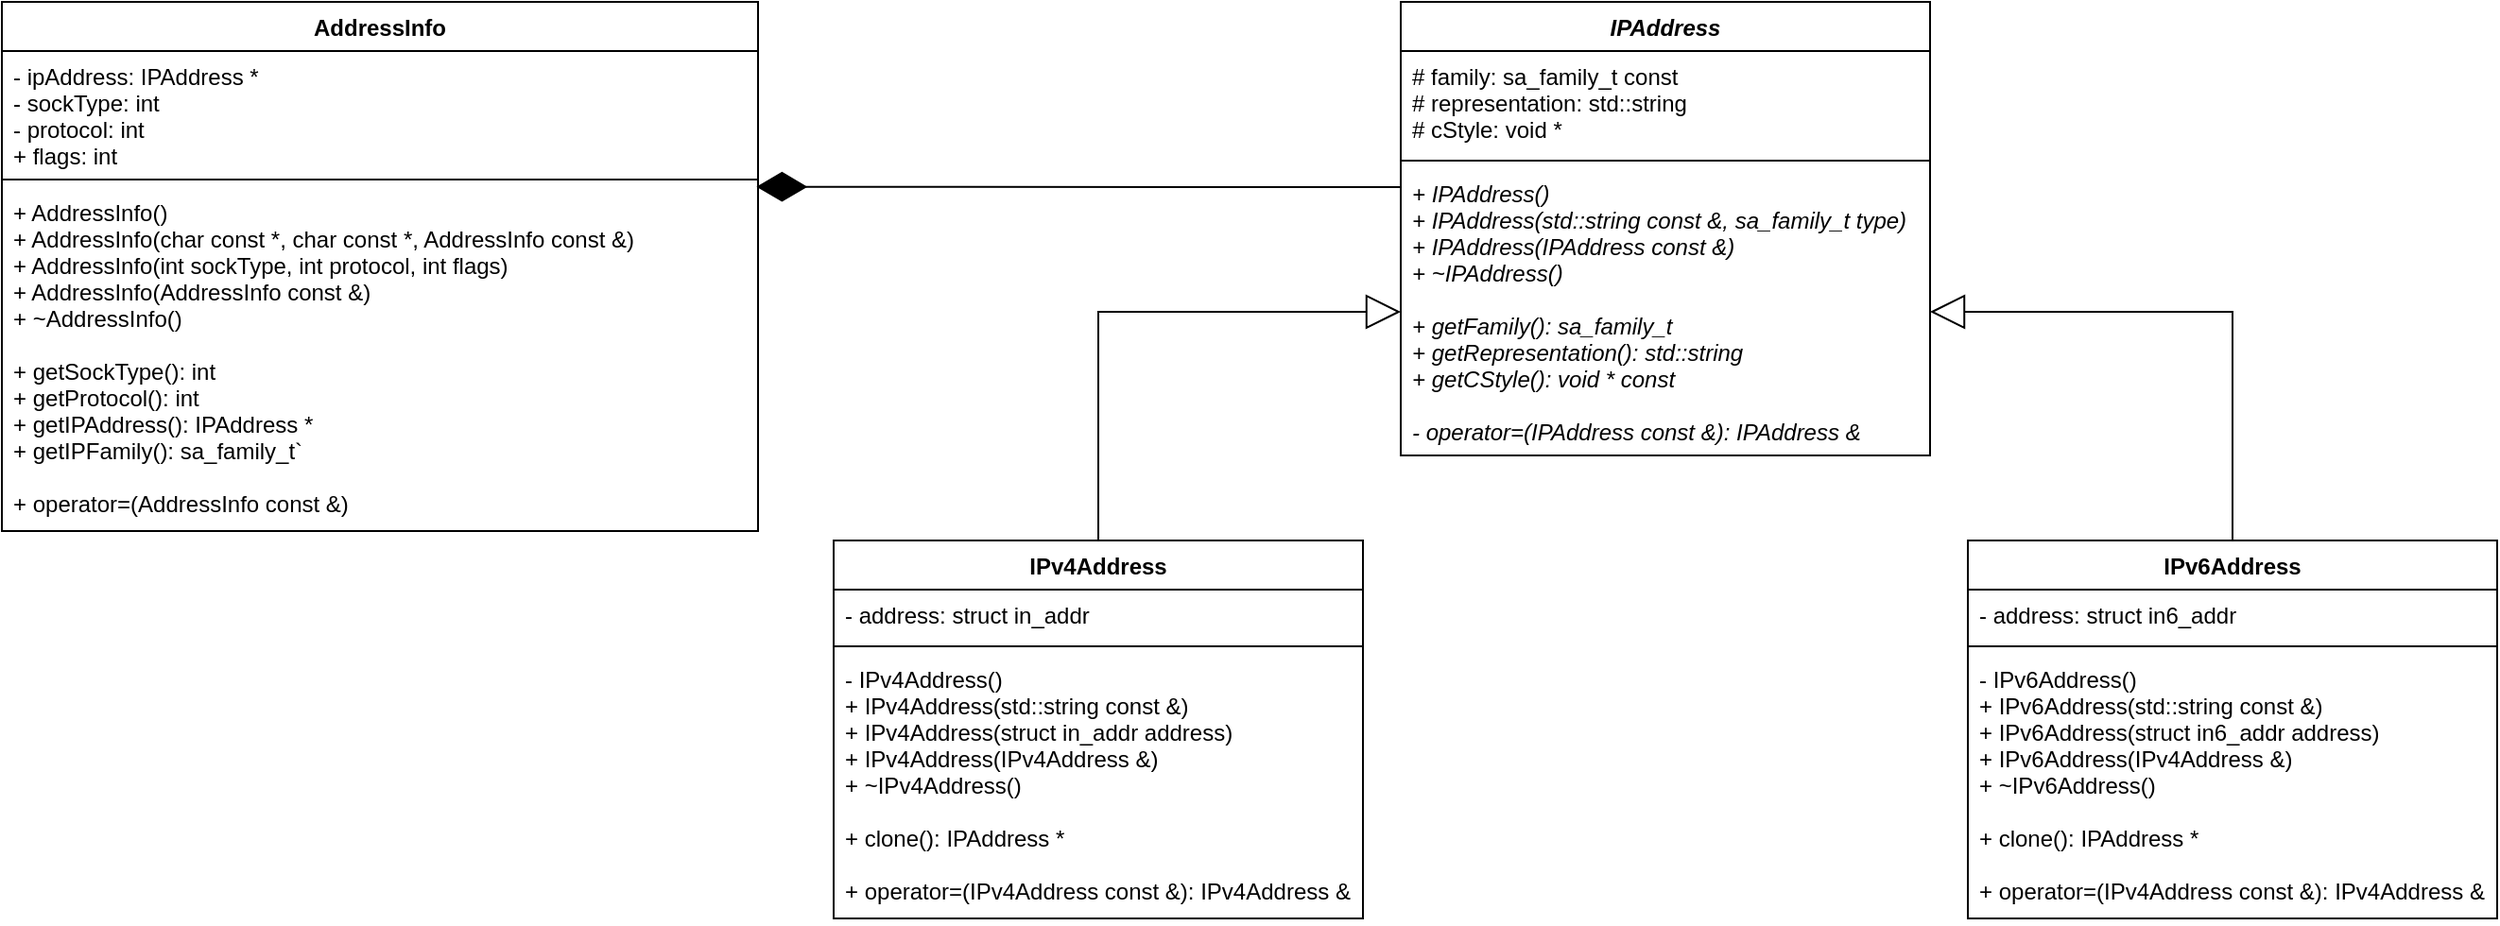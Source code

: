 <mxfile version="16.1.0" type="device"><diagram name="Page-1" id="929967ad-93f9-6ef4-fab6-5d389245f69c"><mxGraphModel dx="2062" dy="1072" grid="1" gridSize="10" guides="1" tooltips="1" connect="1" arrows="1" fold="1" page="1" pageScale="1.5" pageWidth="1169" pageHeight="826" background="none" math="0" shadow="0"><root><mxCell id="0" style=";html=1;"/><mxCell id="1" style=";html=1;" parent="0"/><mxCell id="9g8wFQ5CI78rzDATGCAP-6" value="IPAddress" style="swimlane;fontStyle=3;align=center;verticalAlign=top;childLayout=stackLayout;horizontal=1;startSize=26;horizontalStack=0;resizeParent=1;resizeParentMax=0;resizeLast=0;collapsible=1;marginBottom=0;" parent="1" vertex="1"><mxGeometry x="780" y="240" width="280" height="240" as="geometry"/></mxCell><mxCell id="9g8wFQ5CI78rzDATGCAP-7" value="# family: sa_family_t const&#10;# representation: std::string&#10;# cStyle: void *&#10;" style="text;strokeColor=none;fillColor=none;align=left;verticalAlign=top;spacingLeft=4;spacingRight=4;overflow=hidden;rotatable=0;points=[[0,0.5],[1,0.5]];portConstraint=eastwest;" parent="9g8wFQ5CI78rzDATGCAP-6" vertex="1"><mxGeometry y="26" width="280" height="54" as="geometry"/></mxCell><mxCell id="9g8wFQ5CI78rzDATGCAP-8" value="" style="line;strokeWidth=1;fillColor=none;align=left;verticalAlign=middle;spacingTop=-1;spacingLeft=3;spacingRight=3;rotatable=0;labelPosition=right;points=[];portConstraint=eastwest;" parent="9g8wFQ5CI78rzDATGCAP-6" vertex="1"><mxGeometry y="80" width="280" height="8" as="geometry"/></mxCell><mxCell id="9g8wFQ5CI78rzDATGCAP-9" value="+ IPAddress()&#10;+ IPAddress(std::string const &amp;, sa_family_t type)&#10;+ IPAddress(IPAddress const &amp;)&#10;+ ~IPAddress()&#10;&#10;+ getFamily(): sa_family_t&#10;+ getRepresentation(): std::string&#10;+ getCStyle(): void * const&#10;&#10;- operator=(IPAddress const &amp;): IPAddress &amp;" style="text;strokeColor=none;fillColor=none;align=left;verticalAlign=top;spacingLeft=4;spacingRight=4;overflow=hidden;rotatable=0;points=[[0,0.5],[1,0.5]];portConstraint=eastwest;fontStyle=2" parent="9g8wFQ5CI78rzDATGCAP-6" vertex="1"><mxGeometry y="88" width="280" height="152" as="geometry"/></mxCell><mxCell id="9g8wFQ5CI78rzDATGCAP-27" value="" style="endArrow=block;endSize=16;endFill=0;html=1;rounded=0;exitX=0.5;exitY=0;exitDx=0;exitDy=0;entryX=0;entryY=0.5;entryDx=0;entryDy=0;" parent="1" target="9g8wFQ5CI78rzDATGCAP-9" edge="1"><mxGeometry width="160" relative="1" as="geometry"><mxPoint x="620" y="525" as="sourcePoint"/><mxPoint x="750" y="450" as="targetPoint"/><Array as="points"><mxPoint x="620" y="419"/><mxPoint x="620" y="404"/></Array></mxGeometry></mxCell><mxCell id="9g8wFQ5CI78rzDATGCAP-28" value="" style="endArrow=block;endSize=16;endFill=0;html=1;rounded=0;entryX=1;entryY=0.5;entryDx=0;entryDy=0;exitX=0.5;exitY=0;exitDx=0;exitDy=0;" parent="1" target="9g8wFQ5CI78rzDATGCAP-9" edge="1"><mxGeometry width="160" relative="1" as="geometry"><mxPoint x="1220" y="525" as="sourcePoint"/><mxPoint x="1380" y="419" as="targetPoint"/><Array as="points"><mxPoint x="1220" y="404"/></Array></mxGeometry></mxCell><mxCell id="wqd82JeTupFohGKB9hLJ-1" value="AddressInfo" style="swimlane;fontStyle=1;align=center;verticalAlign=top;childLayout=stackLayout;horizontal=1;startSize=26;horizontalStack=0;resizeParent=1;resizeParentMax=0;resizeLast=0;collapsible=1;marginBottom=0;" parent="1" vertex="1"><mxGeometry x="40" y="240" width="400" height="280" as="geometry"/></mxCell><mxCell id="wqd82JeTupFohGKB9hLJ-2" value="- ipAddress: IPAddress *&#10;- sockType: int&#10;- protocol: int&#10;+ flags: int" style="text;strokeColor=none;fillColor=none;align=left;verticalAlign=top;spacingLeft=4;spacingRight=4;overflow=hidden;rotatable=0;points=[[0,0.5],[1,0.5]];portConstraint=eastwest;direction=south;" parent="wqd82JeTupFohGKB9hLJ-1" vertex="1"><mxGeometry y="26" width="400" height="64" as="geometry"/></mxCell><mxCell id="wqd82JeTupFohGKB9hLJ-3" value="" style="line;strokeWidth=1;fillColor=none;align=left;verticalAlign=middle;spacingTop=-1;spacingLeft=3;spacingRight=3;rotatable=0;labelPosition=right;points=[];portConstraint=eastwest;" parent="wqd82JeTupFohGKB9hLJ-1" vertex="1"><mxGeometry y="90" width="400" height="8" as="geometry"/></mxCell><mxCell id="wqd82JeTupFohGKB9hLJ-4" value="+ AddressInfo()&#10;+ AddressInfo(char const *, char const *, AddressInfo const &amp;)&#10;+ AddressInfo(int sockType, int protocol, int flags)&#10;+ AddressInfo(AddressInfo const &amp;)&#10;+ ~AddressInfo()&#10;&#10;+ getSockType(): int&#10;+ getProtocol(): int&#10;+ getIPAddress(): IPAddress *&#10;+ getIPFamily(): sa_family_t`&#10;&#10;+ operator=(AddressInfo const &amp;)" style="text;strokeColor=none;fillColor=none;align=left;verticalAlign=top;spacingLeft=4;spacingRight=4;overflow=hidden;rotatable=0;points=[[0,0.5],[1,0.5]];portConstraint=eastwest;fontStyle=0" parent="wqd82JeTupFohGKB9hLJ-1" vertex="1"><mxGeometry y="98" width="400" height="182" as="geometry"/></mxCell><mxCell id="wqd82JeTupFohGKB9hLJ-8" value="" style="endArrow=diamondThin;endFill=1;endSize=24;html=1;rounded=0;entryX=0.998;entryY=-0.001;entryDx=0;entryDy=0;entryPerimeter=0;" parent="1" target="wqd82JeTupFohGKB9hLJ-4" edge="1"><mxGeometry width="160" relative="1" as="geometry"><mxPoint x="780" y="338" as="sourcePoint"/><mxPoint x="420" y="340" as="targetPoint"/><Array as="points"/></mxGeometry></mxCell><mxCell id="xDVPMbtAb4q54fRRfa8R-3" value="IPv4Address" style="swimlane;fontStyle=1;align=center;verticalAlign=top;childLayout=stackLayout;horizontal=1;startSize=26;horizontalStack=0;resizeParent=1;resizeParentMax=0;resizeLast=0;collapsible=1;marginBottom=0;" vertex="1" parent="1"><mxGeometry x="480" y="525" width="280" height="200" as="geometry"/></mxCell><mxCell id="xDVPMbtAb4q54fRRfa8R-4" value="- address: struct in_addr" style="text;strokeColor=none;fillColor=none;align=left;verticalAlign=top;spacingLeft=4;spacingRight=4;overflow=hidden;rotatable=0;points=[[0,0.5],[1,0.5]];portConstraint=eastwest;" vertex="1" parent="xDVPMbtAb4q54fRRfa8R-3"><mxGeometry y="26" width="280" height="26" as="geometry"/></mxCell><mxCell id="xDVPMbtAb4q54fRRfa8R-5" value="" style="line;strokeWidth=1;fillColor=none;align=left;verticalAlign=middle;spacingTop=-1;spacingLeft=3;spacingRight=3;rotatable=0;labelPosition=right;points=[];portConstraint=eastwest;" vertex="1" parent="xDVPMbtAb4q54fRRfa8R-3"><mxGeometry y="52" width="280" height="8" as="geometry"/></mxCell><mxCell id="xDVPMbtAb4q54fRRfa8R-6" value="- IPv4Address()&#10;+ IPv4Address(std::string const &amp;)&#10;+ IPv4Address(struct in_addr address)&#10;+ IPv4Address(IPv4Address &amp;)&#10;+ ~IPv4Address()&#10;&#10;+ clone(): IPAddress *&#10;&#10;+ operator=(IPv4Address const &amp;): IPv4Address &amp;&#10;" style="text;strokeColor=none;fillColor=none;align=left;verticalAlign=top;spacingLeft=4;spacingRight=4;overflow=hidden;rotatable=0;points=[[0,0.5],[1,0.5]];portConstraint=eastwest;" vertex="1" parent="xDVPMbtAb4q54fRRfa8R-3"><mxGeometry y="60" width="280" height="140" as="geometry"/></mxCell><mxCell id="xDVPMbtAb4q54fRRfa8R-7" value="IPv6Address" style="swimlane;fontStyle=1;align=center;verticalAlign=top;childLayout=stackLayout;horizontal=1;startSize=26;horizontalStack=0;resizeParent=1;resizeParentMax=0;resizeLast=0;collapsible=1;marginBottom=0;" vertex="1" parent="1"><mxGeometry x="1080" y="525" width="280" height="200" as="geometry"/></mxCell><mxCell id="xDVPMbtAb4q54fRRfa8R-8" value="- address: struct in6_addr" style="text;strokeColor=none;fillColor=none;align=left;verticalAlign=top;spacingLeft=4;spacingRight=4;overflow=hidden;rotatable=0;points=[[0,0.5],[1,0.5]];portConstraint=eastwest;" vertex="1" parent="xDVPMbtAb4q54fRRfa8R-7"><mxGeometry y="26" width="280" height="26" as="geometry"/></mxCell><mxCell id="xDVPMbtAb4q54fRRfa8R-9" value="" style="line;strokeWidth=1;fillColor=none;align=left;verticalAlign=middle;spacingTop=-1;spacingLeft=3;spacingRight=3;rotatable=0;labelPosition=right;points=[];portConstraint=eastwest;" vertex="1" parent="xDVPMbtAb4q54fRRfa8R-7"><mxGeometry y="52" width="280" height="8" as="geometry"/></mxCell><mxCell id="xDVPMbtAb4q54fRRfa8R-10" value="- IPv6Address()&#10;+ IPv6Address(std::string const &amp;)&#10;+ IPv6Address(struct in6_addr address)&#10;+ IPv6Address(IPv4Address &amp;)&#10;+ ~IPv6Address()&#10;&#10;+ clone(): IPAddress *&#10;&#10;+ operator=(IPv4Address const &amp;): IPv4Address &amp;&#10;" style="text;strokeColor=none;fillColor=none;align=left;verticalAlign=top;spacingLeft=4;spacingRight=4;overflow=hidden;rotatable=0;points=[[0,0.5],[1,0.5]];portConstraint=eastwest;" vertex="1" parent="xDVPMbtAb4q54fRRfa8R-7"><mxGeometry y="60" width="280" height="140" as="geometry"/></mxCell></root></mxGraphModel></diagram></mxfile>